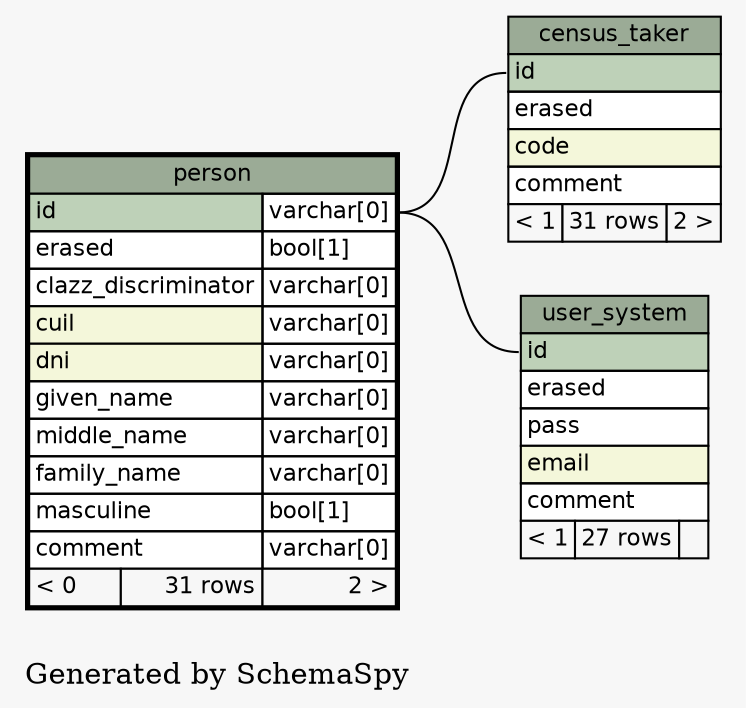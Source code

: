 // dot 2.38.0 on Linux 4.10.0-32-generic
digraph "oneDegreeRelationshipsGraph" {
  graph [
    rankdir="RL"
    bgcolor="#f7f7f7"
    label="\nGenerated by SchemaSpy"
    labeljust="l"
  ];
  node [
    fontname="Helvetica"
    fontsize="11"
    shape="plaintext"
  ];
  edge [
    arrowsize="0.8"
  ];
  "census_taker":"id":w -> "person":"id.type":e [arrowtail=tee arrowhead=none];
  "user_system":"id":w -> "person":"id.type":e [arrowtail=tee arrowhead=none];
  "census_taker" [
    label=<
    <TABLE BORDER="0" CELLBORDER="1" CELLSPACING="0" BGCOLOR="#ffffff">
      <TR><TD PORT="census_taker.heading" COLSPAN="3" BGCOLOR="#9bab96" ALIGN="CENTER">census_taker</TD></TR>
      <TR><TD PORT="id" COLSPAN="3" BGCOLOR="#bed1b8" ALIGN="LEFT">id</TD></TR>
      <TR><TD PORT="erased" COLSPAN="3" ALIGN="LEFT">erased</TD></TR>
      <TR><TD PORT="code" COLSPAN="3" BGCOLOR="#f4f7da" ALIGN="LEFT">code</TD></TR>
      <TR><TD PORT="comment" COLSPAN="3" ALIGN="LEFT">comment</TD></TR>
      <TR><TD ALIGN="LEFT" BGCOLOR="#f7f7f7">&lt; 1</TD><TD ALIGN="RIGHT" BGCOLOR="#f7f7f7">31 rows</TD><TD ALIGN="RIGHT" BGCOLOR="#f7f7f7">2 &gt;</TD></TR>
    </TABLE>>
    URL="census_taker.html#graph"
    tooltip="census_taker"
  ];
  "person" [
    label=<
    <TABLE BORDER="2" CELLBORDER="1" CELLSPACING="0" BGCOLOR="#ffffff">
      <TR><TD PORT="person.heading" COLSPAN="3" BGCOLOR="#9bab96" ALIGN="CENTER">person</TD></TR>
      <TR><TD PORT="id" COLSPAN="2" BGCOLOR="#bed1b8" ALIGN="LEFT">id</TD><TD PORT="id.type" ALIGN="LEFT">varchar[0]</TD></TR>
      <TR><TD PORT="erased" COLSPAN="2" ALIGN="LEFT">erased</TD><TD PORT="erased.type" ALIGN="LEFT">bool[1]</TD></TR>
      <TR><TD PORT="clazz_discriminator" COLSPAN="2" ALIGN="LEFT">clazz_discriminator</TD><TD PORT="clazz_discriminator.type" ALIGN="LEFT">varchar[0]</TD></TR>
      <TR><TD PORT="cuil" COLSPAN="2" BGCOLOR="#f4f7da" ALIGN="LEFT">cuil</TD><TD PORT="cuil.type" ALIGN="LEFT">varchar[0]</TD></TR>
      <TR><TD PORT="dni" COLSPAN="2" BGCOLOR="#f4f7da" ALIGN="LEFT">dni</TD><TD PORT="dni.type" ALIGN="LEFT">varchar[0]</TD></TR>
      <TR><TD PORT="given_name" COLSPAN="2" ALIGN="LEFT">given_name</TD><TD PORT="given_name.type" ALIGN="LEFT">varchar[0]</TD></TR>
      <TR><TD PORT="middle_name" COLSPAN="2" ALIGN="LEFT">middle_name</TD><TD PORT="middle_name.type" ALIGN="LEFT">varchar[0]</TD></TR>
      <TR><TD PORT="family_name" COLSPAN="2" ALIGN="LEFT">family_name</TD><TD PORT="family_name.type" ALIGN="LEFT">varchar[0]</TD></TR>
      <TR><TD PORT="masculine" COLSPAN="2" ALIGN="LEFT">masculine</TD><TD PORT="masculine.type" ALIGN="LEFT">bool[1]</TD></TR>
      <TR><TD PORT="comment" COLSPAN="2" ALIGN="LEFT">comment</TD><TD PORT="comment.type" ALIGN="LEFT">varchar[0]</TD></TR>
      <TR><TD ALIGN="LEFT" BGCOLOR="#f7f7f7">&lt; 0</TD><TD ALIGN="RIGHT" BGCOLOR="#f7f7f7">31 rows</TD><TD ALIGN="RIGHT" BGCOLOR="#f7f7f7">2 &gt;</TD></TR>
    </TABLE>>
    URL="person.html#"
    tooltip="person"
  ];
  "user_system" [
    label=<
    <TABLE BORDER="0" CELLBORDER="1" CELLSPACING="0" BGCOLOR="#ffffff">
      <TR><TD PORT="user_system.heading" COLSPAN="3" BGCOLOR="#9bab96" ALIGN="CENTER">user_system</TD></TR>
      <TR><TD PORT="id" COLSPAN="3" BGCOLOR="#bed1b8" ALIGN="LEFT">id</TD></TR>
      <TR><TD PORT="erased" COLSPAN="3" ALIGN="LEFT">erased</TD></TR>
      <TR><TD PORT="pass" COLSPAN="3" ALIGN="LEFT">pass</TD></TR>
      <TR><TD PORT="email" COLSPAN="3" BGCOLOR="#f4f7da" ALIGN="LEFT">email</TD></TR>
      <TR><TD PORT="comment" COLSPAN="3" ALIGN="LEFT">comment</TD></TR>
      <TR><TD ALIGN="LEFT" BGCOLOR="#f7f7f7">&lt; 1</TD><TD ALIGN="RIGHT" BGCOLOR="#f7f7f7">27 rows</TD><TD ALIGN="RIGHT" BGCOLOR="#f7f7f7">  </TD></TR>
    </TABLE>>
    URL="user_system.html#graph"
    tooltip="user_system"
  ];
}
